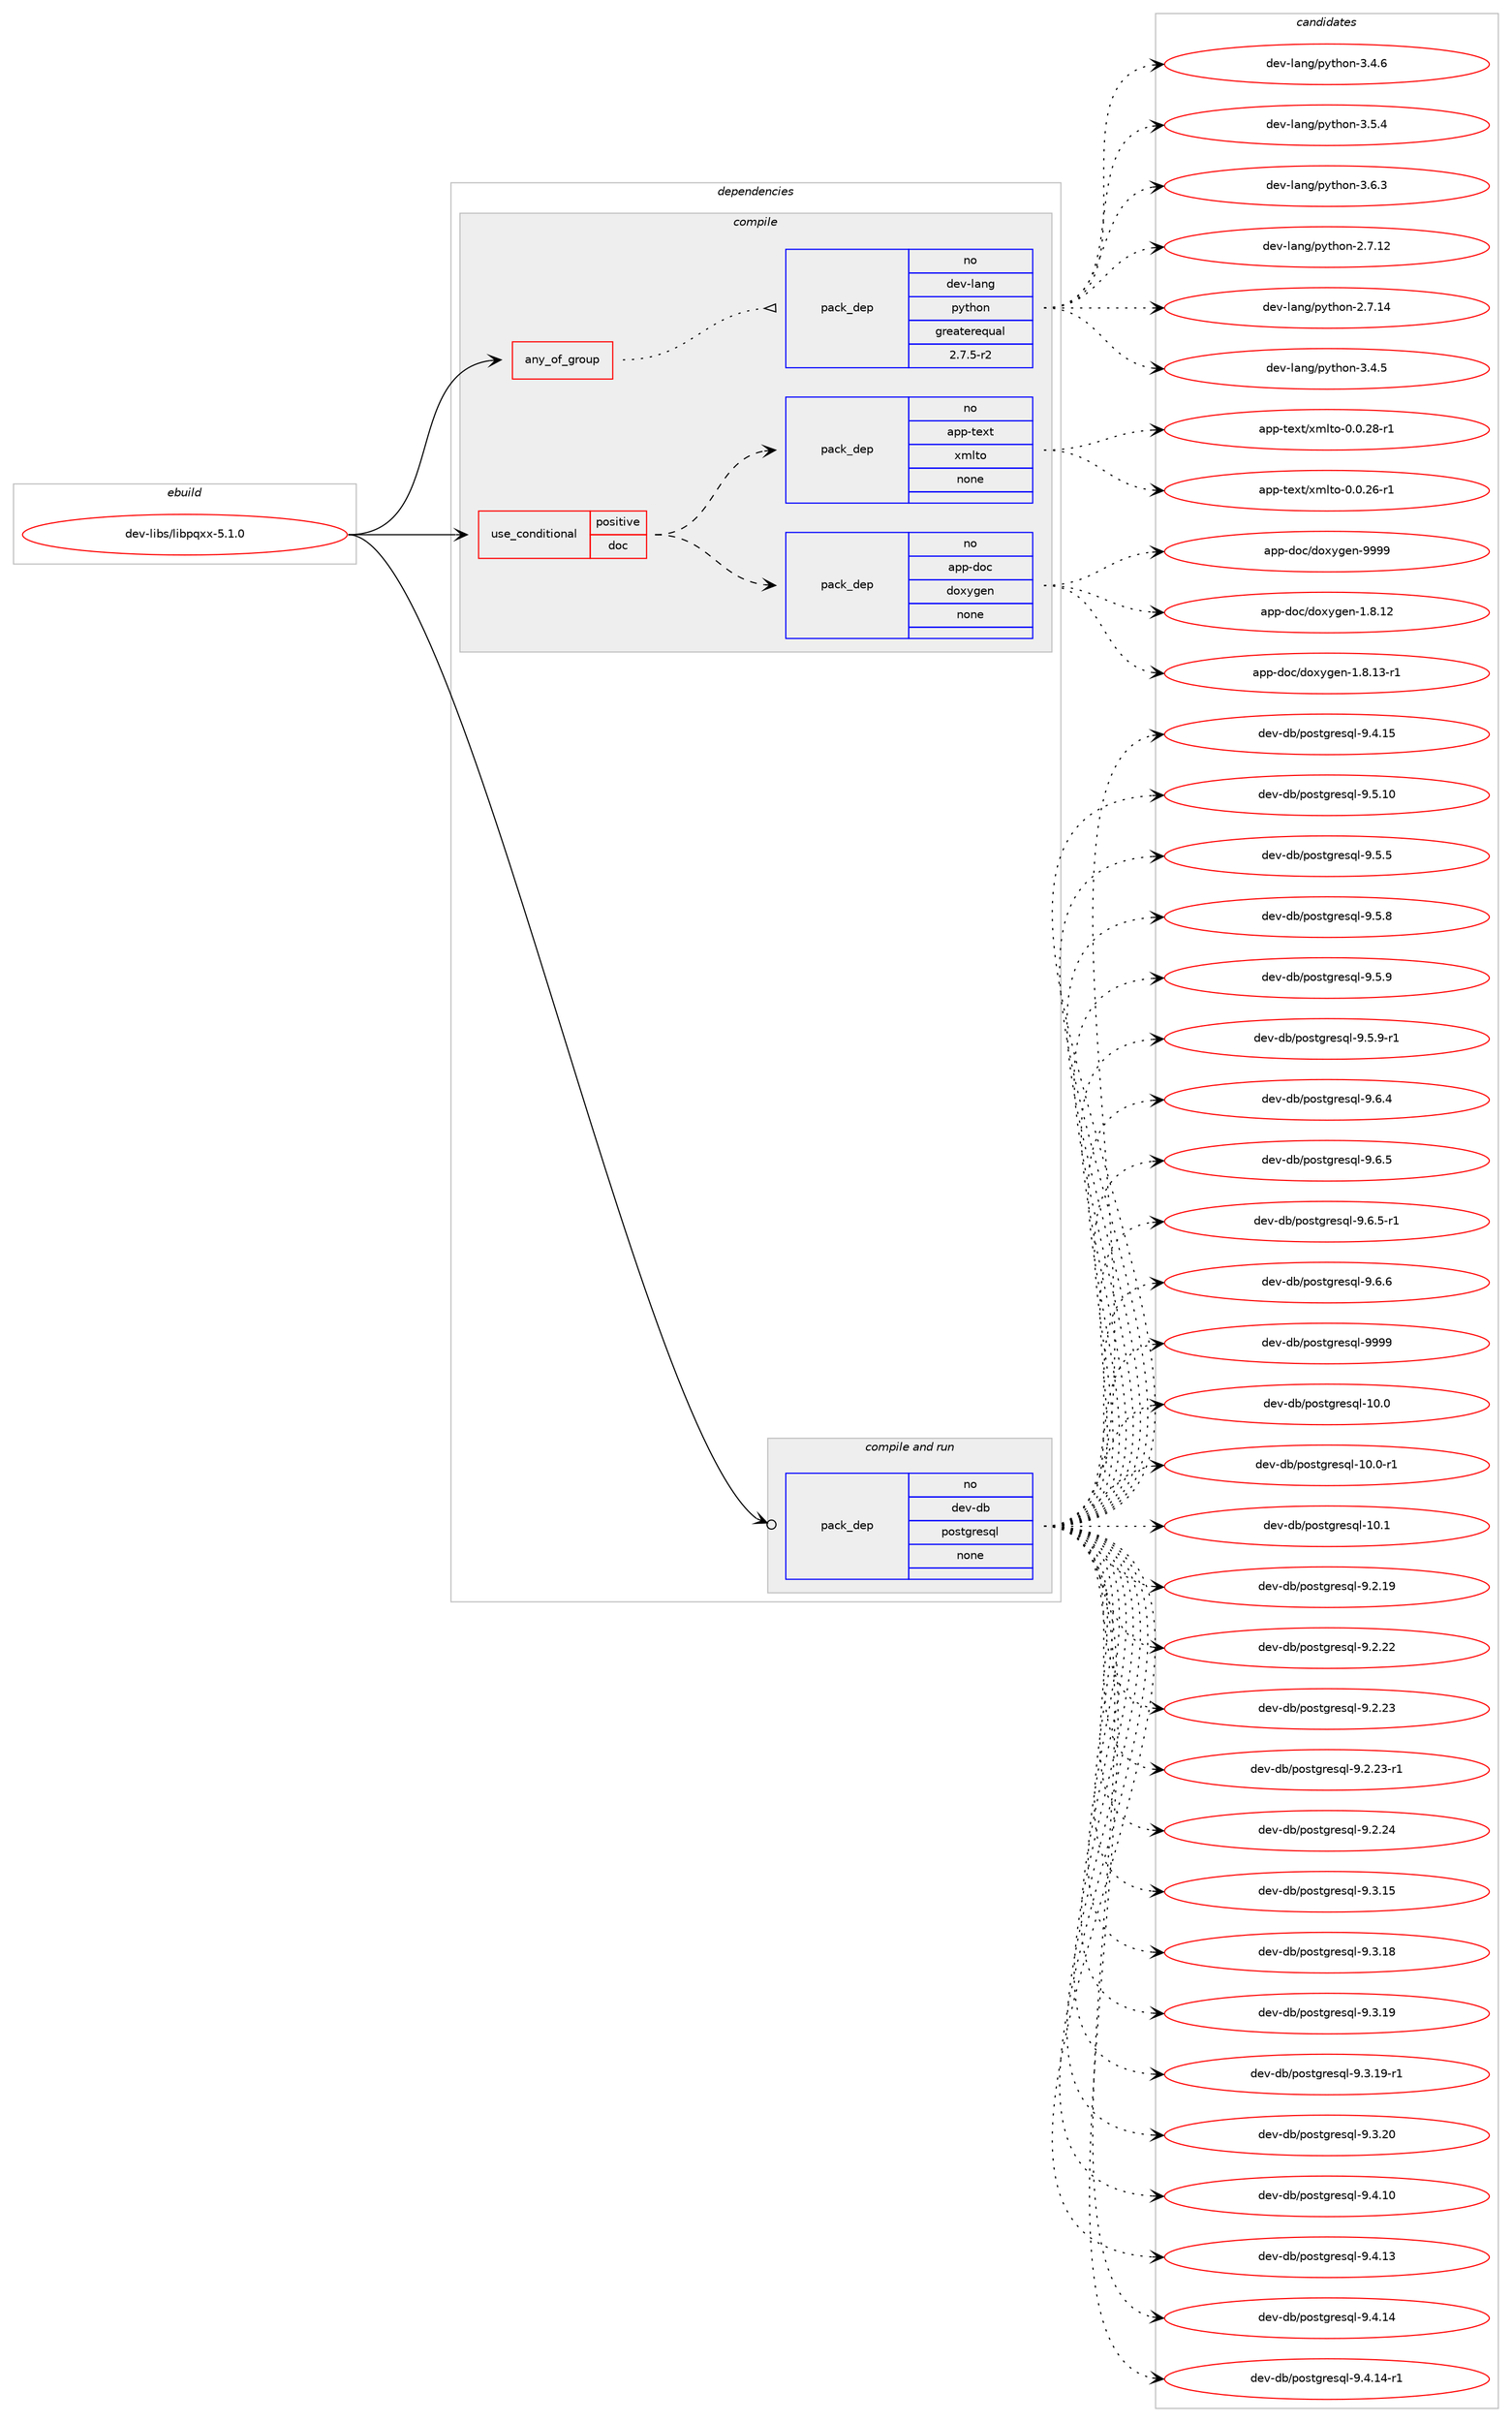 digraph prolog {

# *************
# Graph options
# *************

newrank=true;
concentrate=true;
compound=true;
graph [rankdir=LR,fontname=Helvetica,fontsize=10,ranksep=1.5];#, ranksep=2.5, nodesep=0.2];
edge  [arrowhead=vee];
node  [fontname=Helvetica,fontsize=10];

# **********
# The ebuild
# **********

subgraph cluster_leftcol {
color=gray;
rank=same;
label=<<i>ebuild</i>>;
id [label="dev-libs/libpqxx-5.1.0", color=red, width=4, href="../dev-libs/libpqxx-5.1.0.svg"];
}

# ****************
# The dependencies
# ****************

subgraph cluster_midcol {
color=gray;
label=<<i>dependencies</i>>;
subgraph cluster_compile {
fillcolor="#eeeeee";
style=filled;
label=<<i>compile</i>>;
subgraph any3417 {
dependency116628 [label=<<TABLE BORDER="0" CELLBORDER="1" CELLSPACING="0" CELLPADDING="4"><TR><TD CELLPADDING="10">any_of_group</TD></TR></TABLE>>, shape=none, color=red];subgraph pack87966 {
dependency116629 [label=<<TABLE BORDER="0" CELLBORDER="1" CELLSPACING="0" CELLPADDING="4" WIDTH="220"><TR><TD ROWSPAN="6" CELLPADDING="30">pack_dep</TD></TR><TR><TD WIDTH="110">no</TD></TR><TR><TD>dev-lang</TD></TR><TR><TD>python</TD></TR><TR><TD>greaterequal</TD></TR><TR><TD>2.7.5-r2</TD></TR></TABLE>>, shape=none, color=blue];
}
dependency116628:e -> dependency116629:w [weight=20,style="dotted",arrowhead="oinv"];
}
id:e -> dependency116628:w [weight=20,style="solid",arrowhead="vee"];
subgraph cond25215 {
dependency116630 [label=<<TABLE BORDER="0" CELLBORDER="1" CELLSPACING="0" CELLPADDING="4"><TR><TD ROWSPAN="3" CELLPADDING="10">use_conditional</TD></TR><TR><TD>positive</TD></TR><TR><TD>doc</TD></TR></TABLE>>, shape=none, color=red];
subgraph pack87967 {
dependency116631 [label=<<TABLE BORDER="0" CELLBORDER="1" CELLSPACING="0" CELLPADDING="4" WIDTH="220"><TR><TD ROWSPAN="6" CELLPADDING="30">pack_dep</TD></TR><TR><TD WIDTH="110">no</TD></TR><TR><TD>app-doc</TD></TR><TR><TD>doxygen</TD></TR><TR><TD>none</TD></TR><TR><TD></TD></TR></TABLE>>, shape=none, color=blue];
}
dependency116630:e -> dependency116631:w [weight=20,style="dashed",arrowhead="vee"];
subgraph pack87968 {
dependency116632 [label=<<TABLE BORDER="0" CELLBORDER="1" CELLSPACING="0" CELLPADDING="4" WIDTH="220"><TR><TD ROWSPAN="6" CELLPADDING="30">pack_dep</TD></TR><TR><TD WIDTH="110">no</TD></TR><TR><TD>app-text</TD></TR><TR><TD>xmlto</TD></TR><TR><TD>none</TD></TR><TR><TD></TD></TR></TABLE>>, shape=none, color=blue];
}
dependency116630:e -> dependency116632:w [weight=20,style="dashed",arrowhead="vee"];
}
id:e -> dependency116630:w [weight=20,style="solid",arrowhead="vee"];
}
subgraph cluster_compileandrun {
fillcolor="#eeeeee";
style=filled;
label=<<i>compile and run</i>>;
subgraph pack87969 {
dependency116633 [label=<<TABLE BORDER="0" CELLBORDER="1" CELLSPACING="0" CELLPADDING="4" WIDTH="220"><TR><TD ROWSPAN="6" CELLPADDING="30">pack_dep</TD></TR><TR><TD WIDTH="110">no</TD></TR><TR><TD>dev-db</TD></TR><TR><TD>postgresql</TD></TR><TR><TD>none</TD></TR><TR><TD></TD></TR></TABLE>>, shape=none, color=blue];
}
id:e -> dependency116633:w [weight=20,style="solid",arrowhead="odotvee"];
}
subgraph cluster_run {
fillcolor="#eeeeee";
style=filled;
label=<<i>run</i>>;
}
}

# **************
# The candidates
# **************

subgraph cluster_choices {
rank=same;
color=gray;
label=<<i>candidates</i>>;

subgraph choice87966 {
color=black;
nodesep=1;
choice10010111845108971101034711212111610411111045504655464950 [label="dev-lang/python-2.7.12", color=red, width=4,href="../dev-lang/python-2.7.12.svg"];
choice10010111845108971101034711212111610411111045504655464952 [label="dev-lang/python-2.7.14", color=red, width=4,href="../dev-lang/python-2.7.14.svg"];
choice100101118451089711010347112121116104111110455146524653 [label="dev-lang/python-3.4.5", color=red, width=4,href="../dev-lang/python-3.4.5.svg"];
choice100101118451089711010347112121116104111110455146524654 [label="dev-lang/python-3.4.6", color=red, width=4,href="../dev-lang/python-3.4.6.svg"];
choice100101118451089711010347112121116104111110455146534652 [label="dev-lang/python-3.5.4", color=red, width=4,href="../dev-lang/python-3.5.4.svg"];
choice100101118451089711010347112121116104111110455146544651 [label="dev-lang/python-3.6.3", color=red, width=4,href="../dev-lang/python-3.6.3.svg"];
dependency116629:e -> choice10010111845108971101034711212111610411111045504655464950:w [style=dotted,weight="100"];
dependency116629:e -> choice10010111845108971101034711212111610411111045504655464952:w [style=dotted,weight="100"];
dependency116629:e -> choice100101118451089711010347112121116104111110455146524653:w [style=dotted,weight="100"];
dependency116629:e -> choice100101118451089711010347112121116104111110455146524654:w [style=dotted,weight="100"];
dependency116629:e -> choice100101118451089711010347112121116104111110455146534652:w [style=dotted,weight="100"];
dependency116629:e -> choice100101118451089711010347112121116104111110455146544651:w [style=dotted,weight="100"];
}
subgraph choice87967 {
color=black;
nodesep=1;
choice9711211245100111994710011112012110310111045494656464950 [label="app-doc/doxygen-1.8.12", color=red, width=4,href="../app-doc/doxygen-1.8.12.svg"];
choice97112112451001119947100111120121103101110454946564649514511449 [label="app-doc/doxygen-1.8.13-r1", color=red, width=4,href="../app-doc/doxygen-1.8.13-r1.svg"];
choice971121124510011199471001111201211031011104557575757 [label="app-doc/doxygen-9999", color=red, width=4,href="../app-doc/doxygen-9999.svg"];
dependency116631:e -> choice9711211245100111994710011112012110310111045494656464950:w [style=dotted,weight="100"];
dependency116631:e -> choice97112112451001119947100111120121103101110454946564649514511449:w [style=dotted,weight="100"];
dependency116631:e -> choice971121124510011199471001111201211031011104557575757:w [style=dotted,weight="100"];
}
subgraph choice87968 {
color=black;
nodesep=1;
choice971121124511610112011647120109108116111454846484650544511449 [label="app-text/xmlto-0.0.26-r1", color=red, width=4,href="../app-text/xmlto-0.0.26-r1.svg"];
choice971121124511610112011647120109108116111454846484650564511449 [label="app-text/xmlto-0.0.28-r1", color=red, width=4,href="../app-text/xmlto-0.0.28-r1.svg"];
dependency116632:e -> choice971121124511610112011647120109108116111454846484650544511449:w [style=dotted,weight="100"];
dependency116632:e -> choice971121124511610112011647120109108116111454846484650564511449:w [style=dotted,weight="100"];
}
subgraph choice87969 {
color=black;
nodesep=1;
choice1001011184510098471121111151161031141011151131084549484648 [label="dev-db/postgresql-10.0", color=red, width=4,href="../dev-db/postgresql-10.0.svg"];
choice10010111845100984711211111511610311410111511310845494846484511449 [label="dev-db/postgresql-10.0-r1", color=red, width=4,href="../dev-db/postgresql-10.0-r1.svg"];
choice1001011184510098471121111151161031141011151131084549484649 [label="dev-db/postgresql-10.1", color=red, width=4,href="../dev-db/postgresql-10.1.svg"];
choice10010111845100984711211111511610311410111511310845574650464957 [label="dev-db/postgresql-9.2.19", color=red, width=4,href="../dev-db/postgresql-9.2.19.svg"];
choice10010111845100984711211111511610311410111511310845574650465050 [label="dev-db/postgresql-9.2.22", color=red, width=4,href="../dev-db/postgresql-9.2.22.svg"];
choice10010111845100984711211111511610311410111511310845574650465051 [label="dev-db/postgresql-9.2.23", color=red, width=4,href="../dev-db/postgresql-9.2.23.svg"];
choice100101118451009847112111115116103114101115113108455746504650514511449 [label="dev-db/postgresql-9.2.23-r1", color=red, width=4,href="../dev-db/postgresql-9.2.23-r1.svg"];
choice10010111845100984711211111511610311410111511310845574650465052 [label="dev-db/postgresql-9.2.24", color=red, width=4,href="../dev-db/postgresql-9.2.24.svg"];
choice10010111845100984711211111511610311410111511310845574651464953 [label="dev-db/postgresql-9.3.15", color=red, width=4,href="../dev-db/postgresql-9.3.15.svg"];
choice10010111845100984711211111511610311410111511310845574651464956 [label="dev-db/postgresql-9.3.18", color=red, width=4,href="../dev-db/postgresql-9.3.18.svg"];
choice10010111845100984711211111511610311410111511310845574651464957 [label="dev-db/postgresql-9.3.19", color=red, width=4,href="../dev-db/postgresql-9.3.19.svg"];
choice100101118451009847112111115116103114101115113108455746514649574511449 [label="dev-db/postgresql-9.3.19-r1", color=red, width=4,href="../dev-db/postgresql-9.3.19-r1.svg"];
choice10010111845100984711211111511610311410111511310845574651465048 [label="dev-db/postgresql-9.3.20", color=red, width=4,href="../dev-db/postgresql-9.3.20.svg"];
choice10010111845100984711211111511610311410111511310845574652464948 [label="dev-db/postgresql-9.4.10", color=red, width=4,href="../dev-db/postgresql-9.4.10.svg"];
choice10010111845100984711211111511610311410111511310845574652464951 [label="dev-db/postgresql-9.4.13", color=red, width=4,href="../dev-db/postgresql-9.4.13.svg"];
choice10010111845100984711211111511610311410111511310845574652464952 [label="dev-db/postgresql-9.4.14", color=red, width=4,href="../dev-db/postgresql-9.4.14.svg"];
choice100101118451009847112111115116103114101115113108455746524649524511449 [label="dev-db/postgresql-9.4.14-r1", color=red, width=4,href="../dev-db/postgresql-9.4.14-r1.svg"];
choice10010111845100984711211111511610311410111511310845574652464953 [label="dev-db/postgresql-9.4.15", color=red, width=4,href="../dev-db/postgresql-9.4.15.svg"];
choice10010111845100984711211111511610311410111511310845574653464948 [label="dev-db/postgresql-9.5.10", color=red, width=4,href="../dev-db/postgresql-9.5.10.svg"];
choice100101118451009847112111115116103114101115113108455746534653 [label="dev-db/postgresql-9.5.5", color=red, width=4,href="../dev-db/postgresql-9.5.5.svg"];
choice100101118451009847112111115116103114101115113108455746534656 [label="dev-db/postgresql-9.5.8", color=red, width=4,href="../dev-db/postgresql-9.5.8.svg"];
choice100101118451009847112111115116103114101115113108455746534657 [label="dev-db/postgresql-9.5.9", color=red, width=4,href="../dev-db/postgresql-9.5.9.svg"];
choice1001011184510098471121111151161031141011151131084557465346574511449 [label="dev-db/postgresql-9.5.9-r1", color=red, width=4,href="../dev-db/postgresql-9.5.9-r1.svg"];
choice100101118451009847112111115116103114101115113108455746544652 [label="dev-db/postgresql-9.6.4", color=red, width=4,href="../dev-db/postgresql-9.6.4.svg"];
choice100101118451009847112111115116103114101115113108455746544653 [label="dev-db/postgresql-9.6.5", color=red, width=4,href="../dev-db/postgresql-9.6.5.svg"];
choice1001011184510098471121111151161031141011151131084557465446534511449 [label="dev-db/postgresql-9.6.5-r1", color=red, width=4,href="../dev-db/postgresql-9.6.5-r1.svg"];
choice100101118451009847112111115116103114101115113108455746544654 [label="dev-db/postgresql-9.6.6", color=red, width=4,href="../dev-db/postgresql-9.6.6.svg"];
choice1001011184510098471121111151161031141011151131084557575757 [label="dev-db/postgresql-9999", color=red, width=4,href="../dev-db/postgresql-9999.svg"];
dependency116633:e -> choice1001011184510098471121111151161031141011151131084549484648:w [style=dotted,weight="100"];
dependency116633:e -> choice10010111845100984711211111511610311410111511310845494846484511449:w [style=dotted,weight="100"];
dependency116633:e -> choice1001011184510098471121111151161031141011151131084549484649:w [style=dotted,weight="100"];
dependency116633:e -> choice10010111845100984711211111511610311410111511310845574650464957:w [style=dotted,weight="100"];
dependency116633:e -> choice10010111845100984711211111511610311410111511310845574650465050:w [style=dotted,weight="100"];
dependency116633:e -> choice10010111845100984711211111511610311410111511310845574650465051:w [style=dotted,weight="100"];
dependency116633:e -> choice100101118451009847112111115116103114101115113108455746504650514511449:w [style=dotted,weight="100"];
dependency116633:e -> choice10010111845100984711211111511610311410111511310845574650465052:w [style=dotted,weight="100"];
dependency116633:e -> choice10010111845100984711211111511610311410111511310845574651464953:w [style=dotted,weight="100"];
dependency116633:e -> choice10010111845100984711211111511610311410111511310845574651464956:w [style=dotted,weight="100"];
dependency116633:e -> choice10010111845100984711211111511610311410111511310845574651464957:w [style=dotted,weight="100"];
dependency116633:e -> choice100101118451009847112111115116103114101115113108455746514649574511449:w [style=dotted,weight="100"];
dependency116633:e -> choice10010111845100984711211111511610311410111511310845574651465048:w [style=dotted,weight="100"];
dependency116633:e -> choice10010111845100984711211111511610311410111511310845574652464948:w [style=dotted,weight="100"];
dependency116633:e -> choice10010111845100984711211111511610311410111511310845574652464951:w [style=dotted,weight="100"];
dependency116633:e -> choice10010111845100984711211111511610311410111511310845574652464952:w [style=dotted,weight="100"];
dependency116633:e -> choice100101118451009847112111115116103114101115113108455746524649524511449:w [style=dotted,weight="100"];
dependency116633:e -> choice10010111845100984711211111511610311410111511310845574652464953:w [style=dotted,weight="100"];
dependency116633:e -> choice10010111845100984711211111511610311410111511310845574653464948:w [style=dotted,weight="100"];
dependency116633:e -> choice100101118451009847112111115116103114101115113108455746534653:w [style=dotted,weight="100"];
dependency116633:e -> choice100101118451009847112111115116103114101115113108455746534656:w [style=dotted,weight="100"];
dependency116633:e -> choice100101118451009847112111115116103114101115113108455746534657:w [style=dotted,weight="100"];
dependency116633:e -> choice1001011184510098471121111151161031141011151131084557465346574511449:w [style=dotted,weight="100"];
dependency116633:e -> choice100101118451009847112111115116103114101115113108455746544652:w [style=dotted,weight="100"];
dependency116633:e -> choice100101118451009847112111115116103114101115113108455746544653:w [style=dotted,weight="100"];
dependency116633:e -> choice1001011184510098471121111151161031141011151131084557465446534511449:w [style=dotted,weight="100"];
dependency116633:e -> choice100101118451009847112111115116103114101115113108455746544654:w [style=dotted,weight="100"];
dependency116633:e -> choice1001011184510098471121111151161031141011151131084557575757:w [style=dotted,weight="100"];
}
}

}
